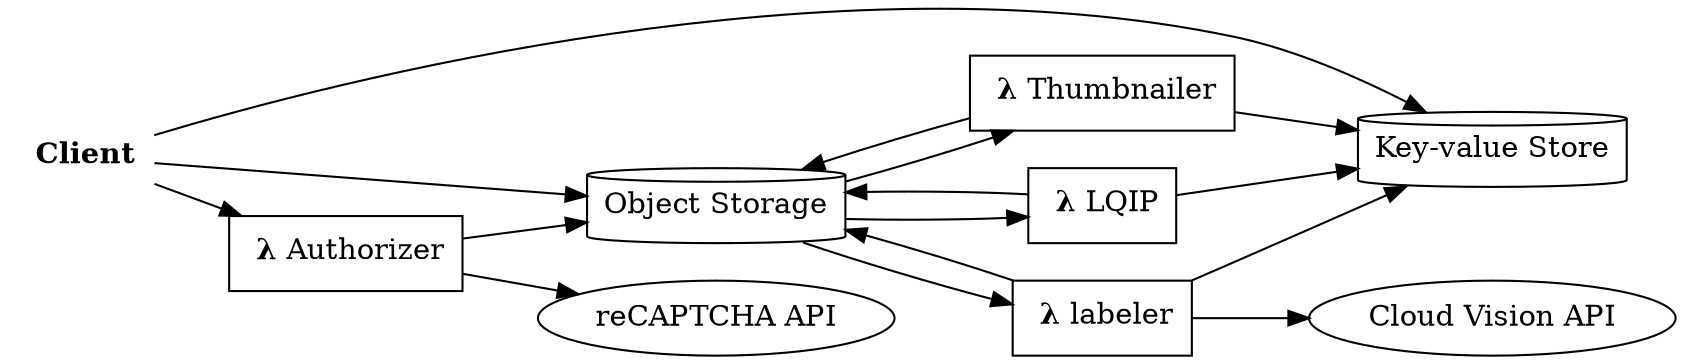 digraph g {
  rankdir="LR"
  newrank="true"
  // splines="line" // ortho|line|polyline

  client [shape="plaintext", label=< <b>Client</b><br/>>];
  "Object Storage" [shape="cylinder"];
  "Key-value Store" [shape="cylinder"];
  "reCAPTCHA API";
  "Cloud Vision API";

  authorizer [shape="rect", label=< <b>λ</b> Authorizer<br/>>];
  thumbnailer [shape="rect", label=< <b>λ</b> Thumbnailer<br/>>];
  lqip [shape="rect", label=< <b>λ</b> LQIP<br/>>];
  labeler [shape="rect", label=< <b>λ</b> labeler<br/>>];

  client -> authorizer;
  client -> "Key-value Store";
  authorizer -> "reCAPTCHA API";
  authorizer -> "Object Storage";
  client -> "Object Storage";

  "Object Storage" -> thumbnailer;
  thumbnailer -> "Object Storage";
  "Object Storage" -> lqip;
  lqip -> "Object Storage";
  "Object Storage" -> labeler;
  labeler -> "Object Storage";
  labeler -> "Cloud Vision API";

  lqip -> "Key-value Store";
  labeler -> "Key-value Store";
  thumbnailer -> "Key-value Store";
}
